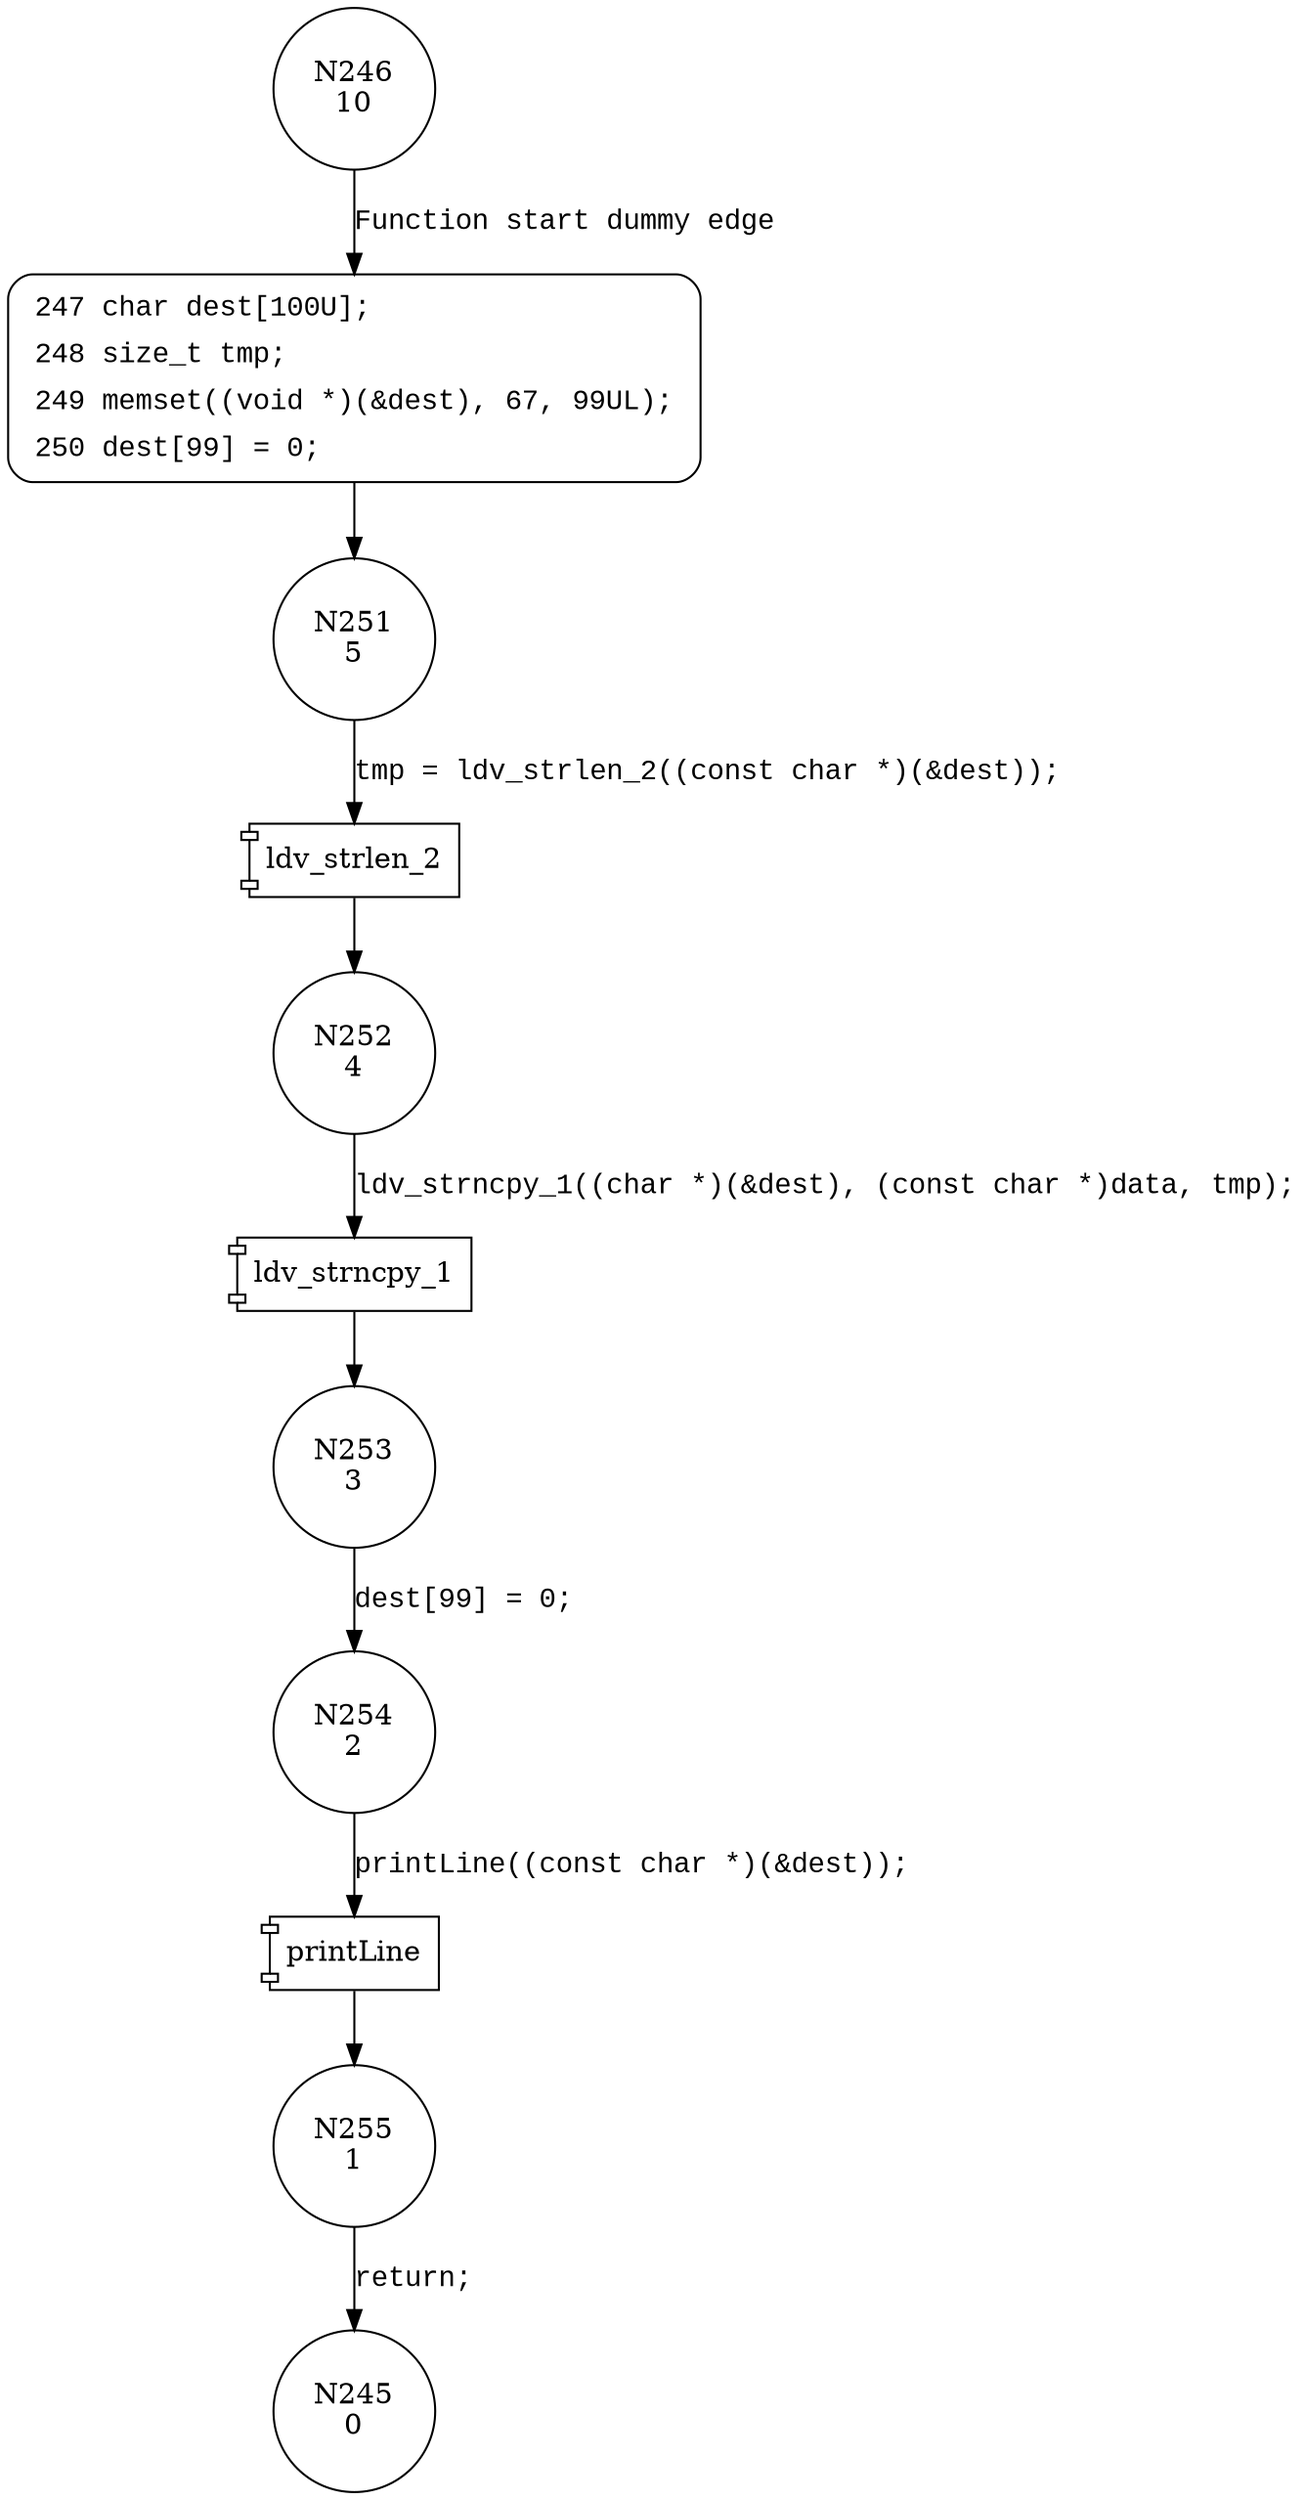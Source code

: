 digraph CWE127_Buffer_Underread__char_declare_ncpy_41_goodG2BSink {
246 [shape="circle" label="N246\n10"]
247 [shape="circle" label="N247\n9"]
251 [shape="circle" label="N251\n5"]
252 [shape="circle" label="N252\n4"]
253 [shape="circle" label="N253\n3"]
254 [shape="circle" label="N254\n2"]
255 [shape="circle" label="N255\n1"]
245 [shape="circle" label="N245\n0"]
247 [style="filled,bold" penwidth="1" fillcolor="white" fontname="Courier New" shape="Mrecord" label=<<table border="0" cellborder="0" cellpadding="3" bgcolor="white"><tr><td align="right">247</td><td align="left">char dest[100U];</td></tr><tr><td align="right">248</td><td align="left">size_t tmp;</td></tr><tr><td align="right">249</td><td align="left">memset((void *)(&amp;dest), 67, 99UL);</td></tr><tr><td align="right">250</td><td align="left">dest[99] = 0;</td></tr></table>>]
247 -> 251[label=""]
246 -> 247 [label="Function start dummy edge" fontname="Courier New"]
100029 [shape="component" label="ldv_strlen_2"]
251 -> 100029 [label="tmp = ldv_strlen_2((const char *)(&dest));" fontname="Courier New"]
100029 -> 252 [label="" fontname="Courier New"]
100030 [shape="component" label="ldv_strncpy_1"]
252 -> 100030 [label="ldv_strncpy_1((char *)(&dest), (const char *)data, tmp);" fontname="Courier New"]
100030 -> 253 [label="" fontname="Courier New"]
100031 [shape="component" label="printLine"]
254 -> 100031 [label="printLine((const char *)(&dest));" fontname="Courier New"]
100031 -> 255 [label="" fontname="Courier New"]
253 -> 254 [label="dest[99] = 0;" fontname="Courier New"]
255 -> 245 [label="return;" fontname="Courier New"]
}
